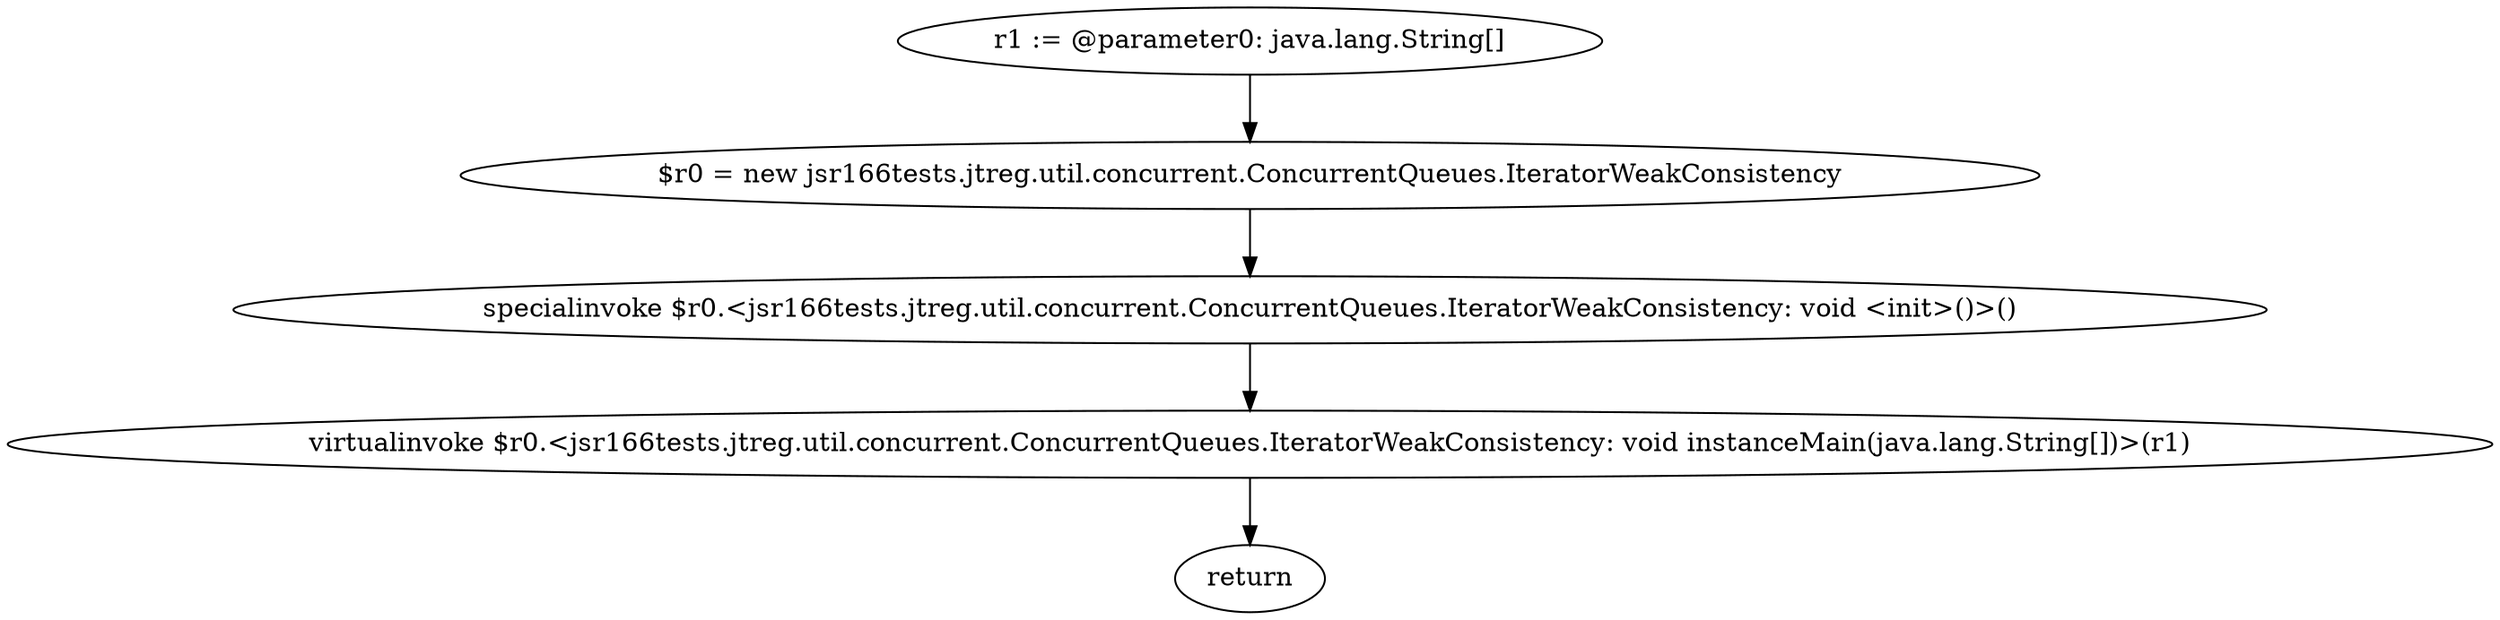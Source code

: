 digraph "unitGraph" {
    "r1 := @parameter0: java.lang.String[]"
    "$r0 = new jsr166tests.jtreg.util.concurrent.ConcurrentQueues.IteratorWeakConsistency"
    "specialinvoke $r0.<jsr166tests.jtreg.util.concurrent.ConcurrentQueues.IteratorWeakConsistency: void <init>()>()"
    "virtualinvoke $r0.<jsr166tests.jtreg.util.concurrent.ConcurrentQueues.IteratorWeakConsistency: void instanceMain(java.lang.String[])>(r1)"
    "return"
    "r1 := @parameter0: java.lang.String[]"->"$r0 = new jsr166tests.jtreg.util.concurrent.ConcurrentQueues.IteratorWeakConsistency";
    "$r0 = new jsr166tests.jtreg.util.concurrent.ConcurrentQueues.IteratorWeakConsistency"->"specialinvoke $r0.<jsr166tests.jtreg.util.concurrent.ConcurrentQueues.IteratorWeakConsistency: void <init>()>()";
    "specialinvoke $r0.<jsr166tests.jtreg.util.concurrent.ConcurrentQueues.IteratorWeakConsistency: void <init>()>()"->"virtualinvoke $r0.<jsr166tests.jtreg.util.concurrent.ConcurrentQueues.IteratorWeakConsistency: void instanceMain(java.lang.String[])>(r1)";
    "virtualinvoke $r0.<jsr166tests.jtreg.util.concurrent.ConcurrentQueues.IteratorWeakConsistency: void instanceMain(java.lang.String[])>(r1)"->"return";
}
